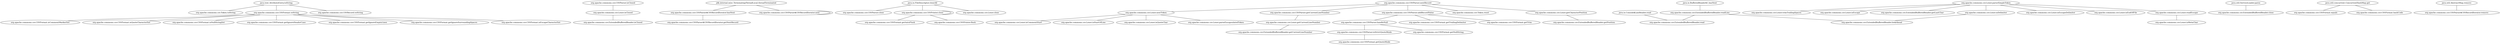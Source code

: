 graph {
	"java.text.AttributeEntry.toString"
	"org.apache.commons.csv.CSVParser.isClosed"
	"org.apache.commons.csv.CSVParser$CSVRecordIterator.hasNext"
	"org.apache.commons.csv.CSVParser.close"
	"org.apache.commons.csv.Lexer.nextToken"
	"org.apache.commons.csv.ExtendedBufferedReader.isClosed"
	"org.apache.commons.csv.CSVFormat.isCommentMarkerSet"
	"org.apache.commons.csv.CSVParser.isStrictQuoteMode"
	"org.apache.commons.csv.Lexer.isCommentStart"
	"org.apache.commons.csv.CSVParser.nextRecord"
	"org.apache.commons.csv.ExtendedBufferedReader.lookAhead"
	"org.apache.commons.csv.CSVParser.getCurrentLineNumber"
	"org.apache.commons.csv.ExtendedBufferedReader.close"
	"java.io.FileDescriptor.closeAll"
	"java.util.concurrent.ConcurrentHashMap.get"
	"org.apache.commons.csv.ExtendedBufferedReader.readLine"
	"org.apache.commons.csv.CSVFormat.equals"
	"org.apache.commons.csv.CSVPrinter.close"
	"org.apache.commons.csv.CSVFormat.hashCode"
	"org.apache.commons.csv.Lexer.trimTrailingSpaces"
	"org.apache.commons.csv.CSVParser.handleNull"
	"org.apache.commons.csv.CSVFormat.isQuoteCharacterSet"
	"org.apache.commons.csv.CSVParser.addRecordValue"
	"org.apache.commons.csv.CSVFormat.getQuoteMode"
	"org.apache.commons.csv.CSVFormat.getAutoFlush"
	"org.apache.commons.csv.ExtendedBufferedReader.read"
	"java.util.AbstractMap.remove"
	"org.apache.commons.csv.Lexer.isEscape"
	"org.apache.commons.csv.Token.toString"
	"org.apache.commons.csv.Token.reset"
	"org.apache.commons.csv.Lexer.isStartOfLine"
	"org.apache.commons.csv.CSVFormat.isNullStringSet"
	"org.apache.commons.csv.CSVFormat.getTrailingDelimiter"
	"org.apache.commons.csv.CSVFormat.toString"
	"org.apache.commons.csv.Lexer.isClosed"
	"org.apache.commons.csv.CSVPrinter.flush"
	"org.apache.commons.csv.Lexer.isQuoteChar"
	"org.apache.commons.csv.Lexer.getCurrentLineNumber"
	"org.apache.commons.csv.ExtendedBufferedReader.getLastChar"
	"org.apache.commons.csv.Lexer.isMetaChar"
	"java.io.Console$LineReader.read"
	"org.apache.commons.csv.Lexer.close"
	"org.apache.commons.csv.Lexer.parseEncapsulatedToken"
	"org.apache.commons.csv.Lexer.getCharacterPosition"
	"jdk.internal.misc.TerminatingThreadLocal.threadTerminated"
	"org.apache.commons.csv.CSVFormat.getIgnoreHeaderCase"
	"java.util.ServiceLoader.parse"
	"org.apache.commons.csv.CSVParser$CSVRecordIterator.next"
	"org.apache.commons.csv.CSVParser$CSVRecordIterator.remove"
	"org.apache.commons.csv.CSVFormat.getIgnoreEmptyLines"
	"org.apache.commons.csv.CSVFormat.getIgnoreSurroundingSpaces"
	"org.apache.commons.csv.Lexer.isDelimiter"
	"org.apache.commons.csv.Lexer.isEscapeDelimiter"
	"org.apache.commons.csv.CSVParser$CSVRecordIterator.getNextRecord"
	"org.apache.commons.csv.CSVFormat.isEscapeCharacterSet"
	"org.apache.commons.csv.CSVFormat.getNullString"
	"org.apache.commons.csv.Lexer.isEndOfFile"
	"java.io.BufferedReader$1.hasNext"
	"org.apache.commons.csv.CSVFormat.getTrim"
	"org.apache.commons.csv.ExtendedBufferedReader.getPosition"
	"org.apache.commons.csv.CSVRecord.toString"
	"org.apache.commons.csv.Lexer.readEscape"
	"org.apache.commons.csv.Lexer.parseSimpleToken"
	"org.apache.commons.csv.ExtendedBufferedReader.getCurrentLineNumber"
	"org.apache.commons.csv.CSVFormat.toString" -- "org.apache.commons.csv.CSVFormat.isNullStringSet"
	"org.apache.commons.csv.Lexer.isClosed" -- "org.apache.commons.csv.ExtendedBufferedReader.isClosed"
	"org.apache.commons.csv.CSVParser.isClosed" -- "org.apache.commons.csv.Lexer.isClosed"
	"java.util.AbstractMap.remove" -- "org.apache.commons.csv.CSVParser$CSVRecordIterator.remove"
	"org.apache.commons.csv.CSVFormat.toString" -- "org.apache.commons.csv.CSVFormat.getIgnoreSurroundingSpaces"
	"org.apache.commons.csv.CSVFormat.toString" -- "org.apache.commons.csv.CSVFormat.isCommentMarkerSet"
	"org.apache.commons.csv.Lexer.parseSimpleToken" -- "org.apache.commons.csv.Lexer.trimTrailingSpaces"
	"org.apache.commons.csv.CSVFormat.toString" -- "org.apache.commons.csv.CSVFormat.getIgnoreEmptyLines"
	"java.io.BufferedReader$1.hasNext" -- "org.apache.commons.csv.ExtendedBufferedReader.readLine"
	"org.apache.commons.csv.CSVPrinter.close" -- "org.apache.commons.csv.CSVPrinter.flush"
	"org.apache.commons.csv.ExtendedBufferedReader.readLine" -- "org.apache.commons.csv.ExtendedBufferedReader.read"
	"org.apache.commons.csv.Lexer.getCurrentLineNumber" -- "org.apache.commons.csv.ExtendedBufferedReader.getCurrentLineNumber"
	"org.apache.commons.csv.CSVParser.addRecordValue" -- "org.apache.commons.csv.CSVParser.handleNull"
	"org.apache.commons.csv.Lexer.parseSimpleToken" -- "org.apache.commons.csv.Lexer.isDelimiter"
	"java.util.ServiceLoader.parse" -- "org.apache.commons.csv.ExtendedBufferedReader.close"
	"java.io.FileDescriptor.closeAll" -- "org.apache.commons.csv.CSVParser.close"
	"jdk.internal.misc.TerminatingThreadLocal.threadTerminated" -- "org.apache.commons.csv.CSVParser$CSVRecordIterator.next"
	"org.apache.commons.csv.CSVParser.nextRecord" -- "org.apache.commons.csv.Lexer.nextToken"
	"org.apache.commons.csv.CSVParser$CSVRecordIterator.next" -- "org.apache.commons.csv.CSVParser$CSVRecordIterator.next"
	"org.apache.commons.csv.Lexer.nextToken" -- "org.apache.commons.csv.Lexer.isCommentStart"
	"org.apache.commons.csv.Lexer.nextToken" -- "org.apache.commons.csv.Lexer.isStartOfLine"
	"java.io.Console$LineReader.read" -- "org.apache.commons.csv.ExtendedBufferedReader.read"
	"org.apache.commons.csv.Lexer.parseSimpleToken" -- "org.apache.commons.csv.Lexer.readEscape"
	"org.apache.commons.csv.CSVParser.isStrictQuoteMode" -- "org.apache.commons.csv.CSVFormat.getQuoteMode"
	"org.apache.commons.csv.CSVParser.handleNull" -- "org.apache.commons.csv.CSVParser.isStrictQuoteMode"
	"java.util.concurrent.ConcurrentHashMap.get" -- "org.apache.commons.csv.CSVFormat.equals"
	"org.apache.commons.csv.CSVPrinter.close" -- "org.apache.commons.csv.CSVPrinter.close"
	"org.apache.commons.csv.CSVParser$CSVRecordIterator.hasNext" -- "org.apache.commons.csv.CSVParser$CSVRecordIterator.getNextRecord"
	"org.apache.commons.csv.Lexer.nextToken" -- "org.apache.commons.csv.Lexer.parseEncapsulatedToken"
	"jdk.internal.misc.TerminatingThreadLocal.threadTerminated" -- "org.apache.commons.csv.CSVParser$CSVRecordIterator.hasNext"
	"org.apache.commons.csv.ExtendedBufferedReader.readLine" -- "org.apache.commons.csv.ExtendedBufferedReader.lookAhead"
	"org.apache.commons.csv.CSVParser.nextRecord" -- "org.apache.commons.csv.Token.reset"
	"org.apache.commons.csv.CSVParser.nextRecord" -- "org.apache.commons.csv.Lexer.getCharacterPosition"
	"org.apache.commons.csv.Lexer.parseSimpleToken" -- "org.apache.commons.csv.ExtendedBufferedReader.getLastChar"
	"org.apache.commons.csv.Lexer.isDelimiter" -- "org.apache.commons.csv.ExtendedBufferedReader.lookAhead"
	"java.io.FileDescriptor.closeAll" -- "org.apache.commons.csv.Lexer.close"
	"org.apache.commons.csv.Lexer.nextToken" -- "org.apache.commons.csv.Lexer.isQuoteChar"
	"org.apache.commons.csv.CSVParser.addRecordValue" -- "org.apache.commons.csv.CSVFormat.getTrim"
	"org.apache.commons.csv.CSVFormat.toString" -- "org.apache.commons.csv.CSVFormat.getIgnoreHeaderCase"
	"org.apache.commons.csv.CSVFormat.toString" -- "org.apache.commons.csv.CSVFormat.isQuoteCharacterSet"
	"org.apache.commons.csv.CSVFormat.toString" -- "org.apache.commons.csv.CSVFormat.isEscapeCharacterSet"
	"java.text.AttributeEntry.toString" -- "org.apache.commons.csv.CSVFormat.toString"
	"org.apache.commons.csv.CSVParser.nextRecord" -- "org.apache.commons.csv.CSVParser.addRecordValue"
	"java.io.FileDescriptor.closeAll" -- "org.apache.commons.csv.CSVPrinter.close"
	"org.apache.commons.csv.Lexer.parseSimpleToken" -- "org.apache.commons.csv.Lexer.isEndOfFile"
	"org.apache.commons.csv.CSVParser.addRecordValue" -- "org.apache.commons.csv.CSVFormat.getTrailingDelimiter"
	"org.apache.commons.csv.CSVParser.getCurrentLineNumber" -- "org.apache.commons.csv.Lexer.getCurrentLineNumber"
	"org.apache.commons.csv.Lexer.readEscape" -- "org.apache.commons.csv.Lexer.isMetaChar"
	"org.apache.commons.csv.Lexer.getCharacterPosition" -- "org.apache.commons.csv.ExtendedBufferedReader.getPosition"
	"java.text.AttributeEntry.toString" -- "org.apache.commons.csv.CSVRecord.toString"
	"java.text.AttributeEntry.toString" -- "org.apache.commons.csv.Token.toString"
	"org.apache.commons.csv.CSVPrinter.close" -- "org.apache.commons.csv.CSVFormat.getAutoFlush"
	"org.apache.commons.csv.Lexer.parseSimpleToken" -- "org.apache.commons.csv.Lexer.isEscapeDelimiter"
	"org.apache.commons.csv.Lexer.parseSimpleToken" -- "org.apache.commons.csv.Lexer.isEscape"
	"org.apache.commons.csv.CSVParser.nextRecord" -- "org.apache.commons.csv.CSVParser.getCurrentLineNumber"
	"org.apache.commons.csv.CSVParser.handleNull" -- "org.apache.commons.csv.CSVFormat.getNullString"
	"java.util.concurrent.ConcurrentHashMap.get" -- "org.apache.commons.csv.CSVFormat.hashCode"
}

